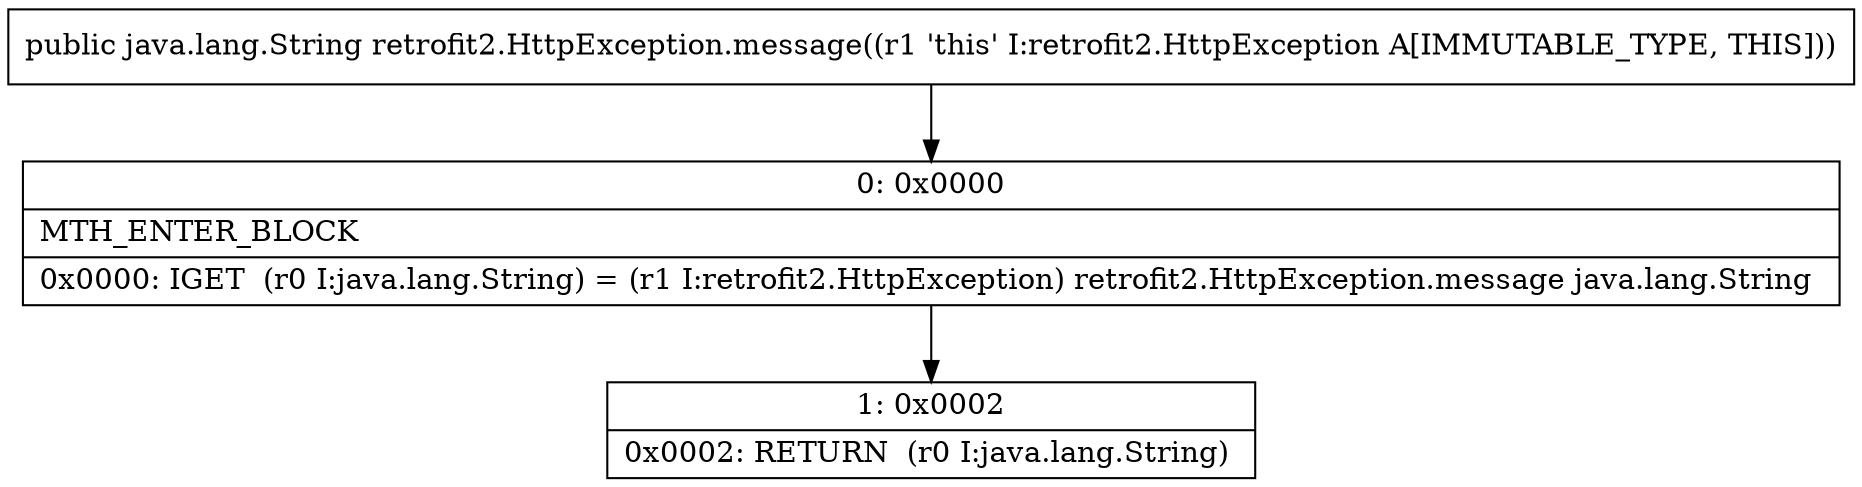 digraph "CFG forretrofit2.HttpException.message()Ljava\/lang\/String;" {
Node_0 [shape=record,label="{0\:\ 0x0000|MTH_ENTER_BLOCK\l|0x0000: IGET  (r0 I:java.lang.String) = (r1 I:retrofit2.HttpException) retrofit2.HttpException.message java.lang.String \l}"];
Node_1 [shape=record,label="{1\:\ 0x0002|0x0002: RETURN  (r0 I:java.lang.String) \l}"];
MethodNode[shape=record,label="{public java.lang.String retrofit2.HttpException.message((r1 'this' I:retrofit2.HttpException A[IMMUTABLE_TYPE, THIS])) }"];
MethodNode -> Node_0;
Node_0 -> Node_1;
}

